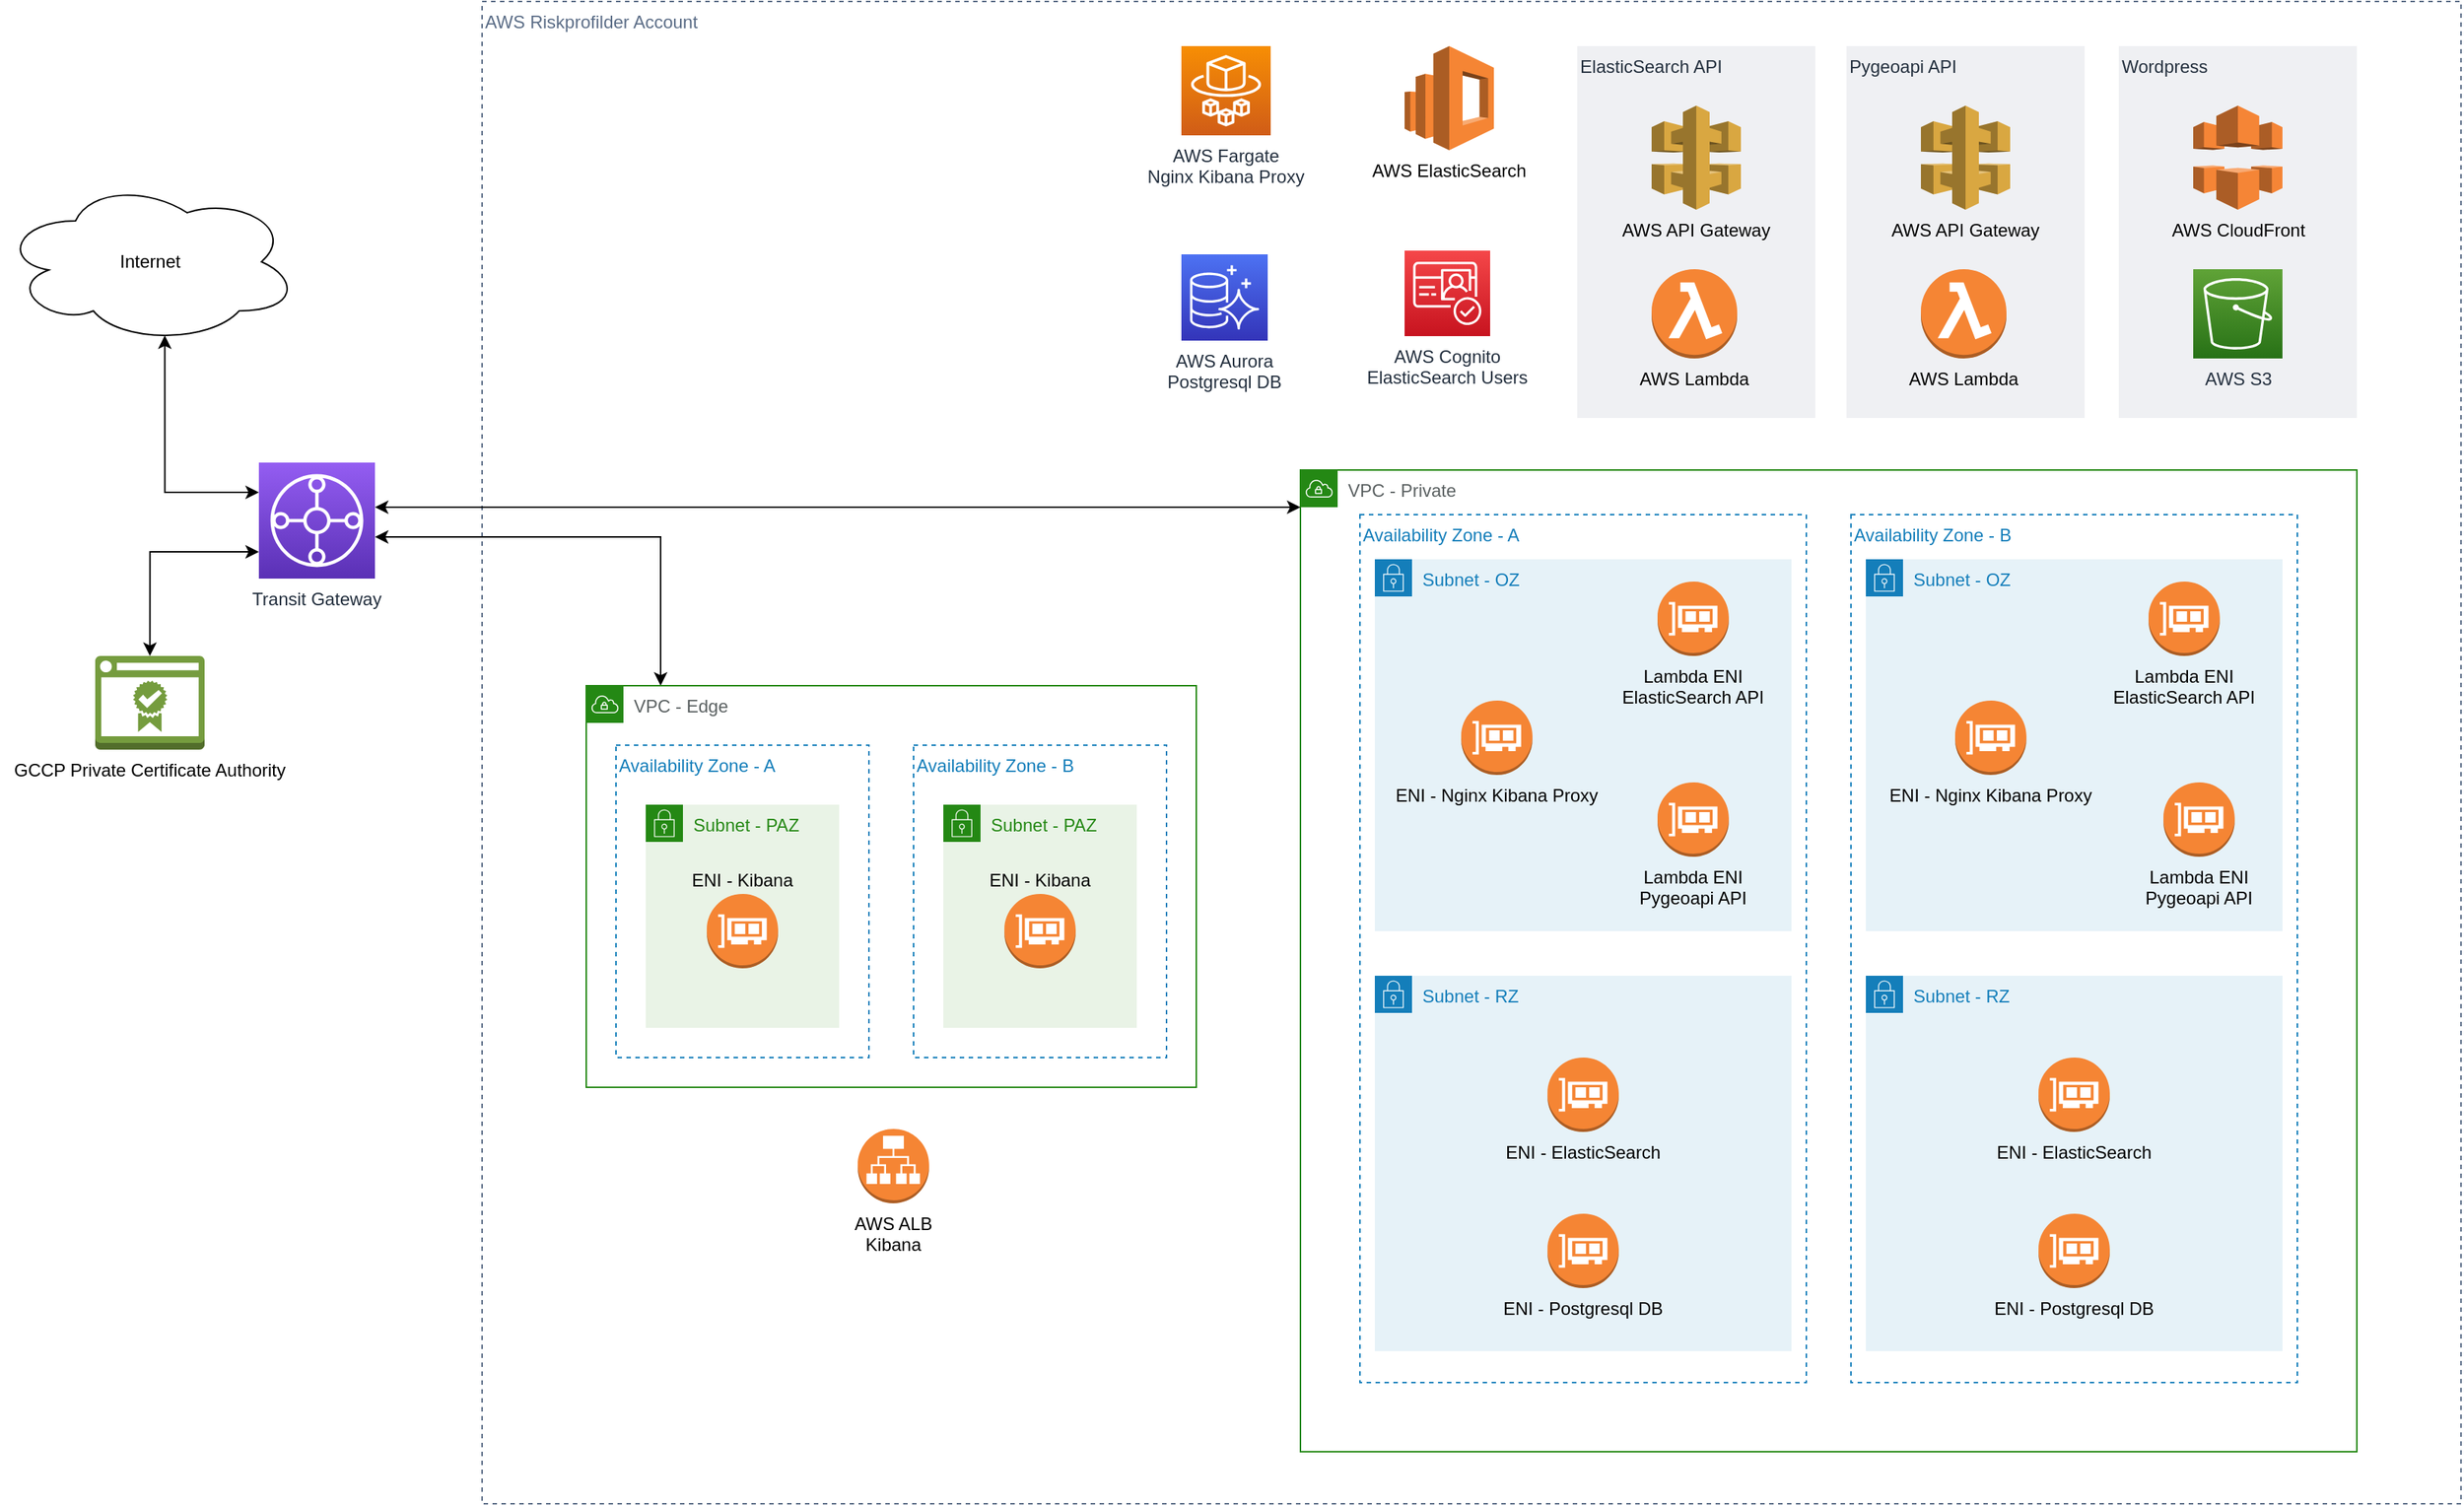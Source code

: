 <mxfile version="14.4.3" type="device"><diagram id="hRFbYOHeCeow71hb9mu3" name="Page-1"><mxGraphModel dx="2560" dy="862" grid="1" gridSize="10" guides="1" tooltips="1" connect="1" arrows="1" fold="1" page="0" pageScale="1" pageWidth="1100" pageHeight="850" background="#FFFFFF" math="0" shadow="0"><root><mxCell id="0"/><mxCell id="1" parent="0"/><mxCell id="OBFTsgKdTBAOhApYn5y8-22" value="AWS Riskprofilder Account" style="fillColor=none;strokeColor=#5A6C86;dashed=1;verticalAlign=top;fontStyle=0;fontColor=#5A6C86;align=left;" parent="1" vertex="1"><mxGeometry x="-650" y="20" width="1330" height="1010" as="geometry"/></mxCell><mxCell id="V7WVWCpH0-koTeBUoKDS-56" value="" style="edgeStyle=orthogonalEdgeStyle;rounded=0;orthogonalLoop=1;jettySize=auto;startArrow=classic;startFill=1;" parent="1" source="OBFTsgKdTBAOhApYn5y8-12" target="OBFTsgKdTBAOhApYn5y8-62" edge="1"><mxGeometry relative="1" as="geometry"><Array as="points"><mxPoint x="-530" y="380"/></Array></mxGeometry></mxCell><mxCell id="OBFTsgKdTBAOhApYn5y8-12" value="Transit Gateway" style="outlineConnect=0;fontColor=#232F3E;gradientColor=#945DF2;gradientDirection=north;fillColor=#5A30B5;strokeColor=#ffffff;dashed=0;verticalLabelPosition=bottom;verticalAlign=top;align=center;fontSize=12;fontStyle=0;aspect=fixed;shape=mxgraph.aws4.resourceIcon;resIcon=mxgraph.aws4.transit_gateway;" parent="1" vertex="1"><mxGeometry x="-800" y="330" width="78" height="78" as="geometry"/></mxCell><mxCell id="OBFTsgKdTBAOhApYn5y8-54" value="GCCP Private Certificate Authority" style="outlineConnect=0;dashed=0;verticalLabelPosition=bottom;verticalAlign=top;align=center;shape=mxgraph.aws3.certificate_manager_2;fillColor=#759C3E;gradientColor=none;" parent="1" vertex="1"><mxGeometry x="-910" y="460" width="73.5" height="63" as="geometry"/></mxCell><mxCell id="OBFTsgKdTBAOhApYn5y8-72" value="" style="group;align=left;" parent="1" vertex="1" connectable="0"><mxGeometry x="-580" y="480" width="410" height="270" as="geometry"/></mxCell><mxCell id="OBFTsgKdTBAOhApYn5y8-62" value="VPC - Edge" style="points=[[0,0],[0.25,0],[0.5,0],[0.75,0],[1,0],[1,0.25],[1,0.5],[1,0.75],[1,1],[0.75,1],[0.5,1],[0.25,1],[0,1],[0,0.75],[0,0.5],[0,0.25]];outlineConnect=0;gradientColor=none;whiteSpace=wrap;fontSize=12;fontStyle=0;shape=mxgraph.aws4.group;grIcon=mxgraph.aws4.group_vpc;strokeColor=#248814;fillColor=none;verticalAlign=top;align=left;spacingLeft=30;dashed=0;fontColor=#5A6061;" parent="OBFTsgKdTBAOhApYn5y8-72" vertex="1"><mxGeometry width="410" height="270" as="geometry"/></mxCell><mxCell id="OBFTsgKdTBAOhApYn5y8-64" value="Availability Zone - A" style="fillColor=none;strokeColor=#147EBA;dashed=1;verticalAlign=top;fontStyle=0;fontColor=#147EBA;align=left;" parent="OBFTsgKdTBAOhApYn5y8-72" vertex="1"><mxGeometry x="20" y="40" width="170" height="210" as="geometry"/></mxCell><mxCell id="OBFTsgKdTBAOhApYn5y8-65" value="Availability Zone - B" style="fillColor=none;strokeColor=#147EBA;dashed=1;verticalAlign=top;fontStyle=0;fontColor=#147EBA;align=left;" parent="OBFTsgKdTBAOhApYn5y8-72" vertex="1"><mxGeometry x="220" y="40" width="170" height="210" as="geometry"/></mxCell><mxCell id="OBFTsgKdTBAOhApYn5y8-66" value="Subnet - PAZ" style="points=[[0,0],[0.25,0],[0.5,0],[0.75,0],[1,0],[1,0.25],[1,0.5],[1,0.75],[1,1],[0.75,1],[0.5,1],[0.25,1],[0,1],[0,0.75],[0,0.5],[0,0.25]];outlineConnect=0;gradientColor=none;whiteSpace=wrap;fontSize=12;fontStyle=0;shape=mxgraph.aws4.group;grIcon=mxgraph.aws4.group_security_group;grStroke=0;strokeColor=#248814;fillColor=#E9F3E6;verticalAlign=top;align=left;spacingLeft=30;fontColor=#248814;dashed=0;" parent="OBFTsgKdTBAOhApYn5y8-72" vertex="1"><mxGeometry x="40" y="80" width="130" height="150" as="geometry"/></mxCell><mxCell id="OBFTsgKdTBAOhApYn5y8-67" value="Subnet - PAZ" style="points=[[0,0],[0.25,0],[0.5,0],[0.75,0],[1,0],[1,0.25],[1,0.5],[1,0.75],[1,1],[0.75,1],[0.5,1],[0.25,1],[0,1],[0,0.75],[0,0.5],[0,0.25]];outlineConnect=0;gradientColor=none;whiteSpace=wrap;fontSize=12;fontStyle=0;shape=mxgraph.aws4.group;grIcon=mxgraph.aws4.group_security_group;grStroke=0;strokeColor=#248814;fillColor=#E9F3E6;verticalAlign=top;align=left;spacingLeft=30;fontColor=#248814;dashed=0;" parent="OBFTsgKdTBAOhApYn5y8-72" vertex="1"><mxGeometry x="240" y="80" width="130" height="150" as="geometry"/></mxCell><mxCell id="V7WVWCpH0-koTeBUoKDS-15" value="ENI - Kibana" style="outlineConnect=0;dashed=0;verticalLabelPosition=top;verticalAlign=bottom;align=center;shape=mxgraph.aws3.elastic_network_interface;fillColor=#F58534;gradientColor=none;labelPosition=center;" parent="OBFTsgKdTBAOhApYn5y8-72" vertex="1"><mxGeometry x="81.04" y="140" width="47.92" height="50" as="geometry"/></mxCell><mxCell id="V7WVWCpH0-koTeBUoKDS-14" value="ENI - Kibana" style="outlineConnect=0;dashed=0;verticalLabelPosition=top;verticalAlign=bottom;align=center;shape=mxgraph.aws3.elastic_network_interface;fillColor=#F58534;gradientColor=none;labelPosition=center;" parent="OBFTsgKdTBAOhApYn5y8-72" vertex="1"><mxGeometry x="281.04" y="140" width="47.92" height="50" as="geometry"/></mxCell><mxCell id="OBFTsgKdTBAOhApYn5y8-73" value="" style="group;" parent="1" vertex="1" connectable="0"><mxGeometry x="-100" y="95" width="710" height="900" as="geometry"/></mxCell><mxCell id="OBFTsgKdTBAOhApYn5y8-23" value="VPC - Private" style="points=[[0,0],[0.25,0],[0.5,0],[0.75,0],[1,0],[1,0.25],[1,0.5],[1,0.75],[1,1],[0.75,1],[0.5,1],[0.25,1],[0,1],[0,0.75],[0,0.5],[0,0.25]];outlineConnect=0;gradientColor=none;whiteSpace=wrap;fontSize=12;fontStyle=0;shape=mxgraph.aws4.group;grIcon=mxgraph.aws4.group_vpc;strokeColor=#248814;fillColor=none;verticalAlign=top;align=left;spacingLeft=30;dashed=0;fontColor=#5A6061;" parent="OBFTsgKdTBAOhApYn5y8-73" vertex="1"><mxGeometry y="240" width="710" height="660" as="geometry"/></mxCell><mxCell id="OBFTsgKdTBAOhApYn5y8-41" value="Availability Zone - B" style="fillColor=none;strokeColor=#147EBA;dashed=1;verticalAlign=top;fontStyle=0;fontColor=#147EBA;align=left;" parent="OBFTsgKdTBAOhApYn5y8-73" vertex="1"><mxGeometry x="370" y="270" width="300" height="583.45" as="geometry"/></mxCell><mxCell id="OBFTsgKdTBAOhApYn5y8-24" value="Availability Zone - A" style="fillColor=none;strokeColor=#147EBA;dashed=1;verticalAlign=top;fontStyle=0;fontColor=#147EBA;align=left;" parent="OBFTsgKdTBAOhApYn5y8-73" vertex="1"><mxGeometry x="40" y="270" width="300" height="583.45" as="geometry"/></mxCell><mxCell id="OBFTsgKdTBAOhApYn5y8-27" value="Subnet - RZ" style="points=[[0,0],[0.25,0],[0.5,0],[0.75,0],[1,0],[1,0.25],[1,0.5],[1,0.75],[1,1],[0.75,1],[0.5,1],[0.25,1],[0,1],[0,0.75],[0,0.5],[0,0.25]];outlineConnect=0;gradientColor=none;whiteSpace=wrap;fontSize=12;fontStyle=0;shape=mxgraph.aws4.group;grIcon=mxgraph.aws4.group_security_group;grStroke=0;strokeColor=#147EBA;fillColor=#E6F2F8;verticalAlign=top;align=left;spacingLeft=30;fontColor=#147EBA;dashed=0;" parent="OBFTsgKdTBAOhApYn5y8-73" vertex="1"><mxGeometry x="50" y="580" width="280" height="252.41" as="geometry"/></mxCell><mxCell id="OBFTsgKdTBAOhApYn5y8-28" value="Subnet - OZ" style="points=[[0,0],[0.25,0],[0.5,0],[0.75,0],[1,0],[1,0.25],[1,0.5],[1,0.75],[1,1],[0.75,1],[0.5,1],[0.25,1],[0,1],[0,0.75],[0,0.5],[0,0.25]];outlineConnect=0;gradientColor=none;whiteSpace=wrap;fontSize=12;fontStyle=0;shape=mxgraph.aws4.group;grIcon=mxgraph.aws4.group_security_group;grStroke=0;strokeColor=#147EBA;fillColor=#E6F2F8;verticalAlign=top;align=left;spacingLeft=30;fontColor=#147EBA;dashed=0;" parent="OBFTsgKdTBAOhApYn5y8-73" vertex="1"><mxGeometry x="50" y="300" width="280" height="250" as="geometry"/></mxCell><mxCell id="OBFTsgKdTBAOhApYn5y8-31" value="Subnet - RZ" style="points=[[0,0],[0.25,0],[0.5,0],[0.75,0],[1,0],[1,0.25],[1,0.5],[1,0.75],[1,1],[0.75,1],[0.5,1],[0.25,1],[0,1],[0,0.75],[0,0.5],[0,0.25]];outlineConnect=0;gradientColor=none;whiteSpace=wrap;fontSize=12;fontStyle=0;shape=mxgraph.aws4.group;grIcon=mxgraph.aws4.group_security_group;grStroke=0;strokeColor=#147EBA;fillColor=#E6F2F8;verticalAlign=top;align=left;spacingLeft=30;fontColor=#147EBA;dashed=0;" parent="OBFTsgKdTBAOhApYn5y8-73" vertex="1"><mxGeometry x="380" y="580" width="280" height="252.41" as="geometry"/></mxCell><mxCell id="OBFTsgKdTBAOhApYn5y8-32" value="Subnet - OZ" style="points=[[0,0],[0.25,0],[0.5,0],[0.75,0],[1,0],[1,0.25],[1,0.5],[1,0.75],[1,1],[0.75,1],[0.5,1],[0.25,1],[0,1],[0,0.75],[0,0.5],[0,0.25]];outlineConnect=0;gradientColor=none;whiteSpace=wrap;fontSize=12;fontStyle=0;shape=mxgraph.aws4.group;grIcon=mxgraph.aws4.group_security_group;grStroke=0;strokeColor=#147EBA;fillColor=#E6F2F8;verticalAlign=top;align=left;spacingLeft=30;fontColor=#147EBA;dashed=0;" parent="OBFTsgKdTBAOhApYn5y8-73" vertex="1"><mxGeometry x="380" y="300" width="280" height="250" as="geometry"/></mxCell><mxCell id="V7WVWCpH0-koTeBUoKDS-19" value="ENI - Nginx Kibana Proxy" style="outlineConnect=0;dashed=0;verticalLabelPosition=bottom;verticalAlign=top;align=center;shape=mxgraph.aws3.elastic_network_interface;fillColor=#F58534;gradientColor=none;labelPosition=center;" parent="OBFTsgKdTBAOhApYn5y8-73" vertex="1"><mxGeometry x="108.04" y="395" width="47.92" height="50" as="geometry"/></mxCell><mxCell id="V7WVWCpH0-koTeBUoKDS-18" value="ENI - Nginx Kibana Proxy" style="outlineConnect=0;dashed=0;verticalLabelPosition=bottom;verticalAlign=top;align=center;shape=mxgraph.aws3.elastic_network_interface;fillColor=#F58534;gradientColor=none;labelPosition=center;" parent="OBFTsgKdTBAOhApYn5y8-73" vertex="1"><mxGeometry x="440" y="395" width="47.92" height="50" as="geometry"/></mxCell><mxCell id="V7WVWCpH0-koTeBUoKDS-21" value="AWS Aurora&#10;Postgresql DB" style="points=[[0,0,0],[0.25,0,0],[0.5,0,0],[0.75,0,0],[1,0,0],[0,1,0],[0.25,1,0],[0.5,1,0],[0.75,1,0],[1,1,0],[0,0.25,0],[0,0.5,0],[0,0.75,0],[1,0.25,0],[1,0.5,0],[1,0.75,0]];outlineConnect=0;fontColor=#232F3E;gradientColor=#4D72F3;gradientDirection=north;fillColor=#3334B9;strokeColor=#ffffff;dashed=0;verticalLabelPosition=bottom;verticalAlign=top;align=center;fontSize=12;fontStyle=0;aspect=fixed;shape=mxgraph.aws4.resourceIcon;resIcon=mxgraph.aws4.aurora;" parent="OBFTsgKdTBAOhApYn5y8-73" vertex="1"><mxGeometry x="-80.0" y="95" width="58" height="58" as="geometry"/></mxCell><mxCell id="V7WVWCpH0-koTeBUoKDS-22" value="ENI - Postgresql DB" style="outlineConnect=0;dashed=0;verticalLabelPosition=bottom;verticalAlign=top;align=center;shape=mxgraph.aws3.elastic_network_interface;fillColor=#F58534;gradientColor=none;labelPosition=center;" parent="OBFTsgKdTBAOhApYn5y8-73" vertex="1"><mxGeometry x="166.04" y="740" width="47.92" height="50" as="geometry"/></mxCell><mxCell id="V7WVWCpH0-koTeBUoKDS-23" value="ENI - ElasticSearch" style="outlineConnect=0;dashed=0;verticalLabelPosition=bottom;verticalAlign=top;align=center;shape=mxgraph.aws3.elastic_network_interface;fillColor=#F58534;gradientColor=none;labelPosition=center;" parent="OBFTsgKdTBAOhApYn5y8-73" vertex="1"><mxGeometry x="496.04" y="635" width="47.92" height="50" as="geometry"/></mxCell><mxCell id="V7WVWCpH0-koTeBUoKDS-28" value="ENI - Postgresql DB" style="outlineConnect=0;dashed=0;verticalLabelPosition=bottom;verticalAlign=top;align=center;shape=mxgraph.aws3.elastic_network_interface;fillColor=#F58534;gradientColor=none;labelPosition=center;" parent="OBFTsgKdTBAOhApYn5y8-73" vertex="1"><mxGeometry x="496.04" y="740" width="47.92" height="50" as="geometry"/></mxCell><mxCell id="V7WVWCpH0-koTeBUoKDS-50" value="Lambda ENI&#10;ElasticSearch API" style="outlineConnect=0;dashed=0;verticalLabelPosition=bottom;verticalAlign=top;align=center;shape=mxgraph.aws3.elastic_network_interface;fillColor=#F58534;gradientColor=none;labelPosition=center;" parent="OBFTsgKdTBAOhApYn5y8-73" vertex="1"><mxGeometry x="240" y="315" width="47.92" height="50" as="geometry"/></mxCell><mxCell id="V7WVWCpH0-koTeBUoKDS-51" value="Lambda ENI&#10;ElasticSearch API" style="outlineConnect=0;dashed=0;verticalLabelPosition=bottom;verticalAlign=top;align=center;shape=mxgraph.aws3.elastic_network_interface;fillColor=#F58534;gradientColor=none;labelPosition=center;" parent="OBFTsgKdTBAOhApYn5y8-73" vertex="1"><mxGeometry x="570" y="315" width="47.92" height="50" as="geometry"/></mxCell><mxCell id="V7WVWCpH0-koTeBUoKDS-52" value="Lambda ENI&#10;Pygeoapi API" style="outlineConnect=0;dashed=0;verticalLabelPosition=bottom;verticalAlign=top;align=center;shape=mxgraph.aws3.elastic_network_interface;fillColor=#F58534;gradientColor=none;labelPosition=center;" parent="OBFTsgKdTBAOhApYn5y8-73" vertex="1"><mxGeometry x="240" y="450" width="47.92" height="50" as="geometry"/></mxCell><mxCell id="V7WVWCpH0-koTeBUoKDS-53" value="Lambda ENI&#10;Pygeoapi API" style="outlineConnect=0;dashed=0;verticalLabelPosition=bottom;verticalAlign=top;align=center;shape=mxgraph.aws3.elastic_network_interface;fillColor=#F58534;gradientColor=none;labelPosition=center;" parent="OBFTsgKdTBAOhApYn5y8-73" vertex="1"><mxGeometry x="580" y="450" width="47.92" height="50" as="geometry"/></mxCell><mxCell id="V7WVWCpH0-koTeBUoKDS-27" value="ENI - ElasticSearch" style="outlineConnect=0;dashed=0;verticalLabelPosition=bottom;verticalAlign=top;align=center;shape=mxgraph.aws3.elastic_network_interface;fillColor=#F58534;gradientColor=none;labelPosition=center;" parent="OBFTsgKdTBAOhApYn5y8-73" vertex="1"><mxGeometry x="166.04" y="635" width="47.92" height="50" as="geometry"/></mxCell><mxCell id="V7WVWCpH0-koTeBUoKDS-63" value="" style="group;" parent="OBFTsgKdTBAOhApYn5y8-73" vertex="1" connectable="0"><mxGeometry x="186.04" y="-45" width="160" height="250" as="geometry"/></mxCell><mxCell id="V7WVWCpH0-koTeBUoKDS-64" value="ElasticSearch API" style="fillColor=#EFF0F3;strokeColor=none;dashed=0;verticalAlign=top;fontStyle=0;fontColor=#232F3D;align=left;" parent="V7WVWCpH0-koTeBUoKDS-63" vertex="1"><mxGeometry width="160" height="250" as="geometry"/></mxCell><mxCell id="V7WVWCpH0-koTeBUoKDS-65" value="AWS API Gateway" style="outlineConnect=0;dashed=0;verticalLabelPosition=bottom;verticalAlign=top;align=center;shape=mxgraph.aws3.api_gateway;fillColor=#D9A741;gradientColor=none;" parent="V7WVWCpH0-koTeBUoKDS-63" vertex="1"><mxGeometry x="50" y="40" width="60" height="70" as="geometry"/></mxCell><mxCell id="V7WVWCpH0-koTeBUoKDS-66" value="AWS Lambda" style="outlineConnect=0;dashed=0;verticalLabelPosition=bottom;verticalAlign=top;align=center;shape=mxgraph.aws3.lambda_function;fillColor=#F58534;gradientColor=none;" parent="V7WVWCpH0-koTeBUoKDS-63" vertex="1"><mxGeometry x="50" y="150" width="57.5" height="60" as="geometry"/></mxCell><mxCell id="V7WVWCpH0-koTeBUoKDS-62" value="" style="group;" parent="OBFTsgKdTBAOhApYn5y8-73" vertex="1" connectable="0"><mxGeometry x="370" y="-45" width="160" height="250" as="geometry"/></mxCell><mxCell id="V7WVWCpH0-koTeBUoKDS-61" value="Pygeoapi API" style="fillColor=#EFF0F3;strokeColor=none;dashed=0;verticalAlign=top;fontStyle=0;fontColor=#232F3D;align=left;" parent="V7WVWCpH0-koTeBUoKDS-62" vertex="1"><mxGeometry x="-3" width="160" height="250" as="geometry"/></mxCell><mxCell id="V7WVWCpH0-koTeBUoKDS-26" value="AWS API Gateway" style="outlineConnect=0;dashed=0;verticalLabelPosition=bottom;verticalAlign=top;align=center;shape=mxgraph.aws3.api_gateway;fillColor=#D9A741;gradientColor=none;" parent="V7WVWCpH0-koTeBUoKDS-62" vertex="1"><mxGeometry x="47" y="40" width="60" height="70" as="geometry"/></mxCell><mxCell id="V7WVWCpH0-koTeBUoKDS-29" value="AWS Lambda" style="outlineConnect=0;dashed=0;verticalLabelPosition=bottom;verticalAlign=top;align=center;shape=mxgraph.aws3.lambda_function;fillColor=#F58534;gradientColor=none;" parent="V7WVWCpH0-koTeBUoKDS-62" vertex="1"><mxGeometry x="47" y="150" width="57.5" height="60" as="geometry"/></mxCell><mxCell id="wEzQMkDf1KCq-49ZYsBy-1" value="AWS Cognito&#10;ElasticSearch Users" style="points=[[0,0,0],[0.25,0,0],[0.5,0,0],[0.75,0,0],[1,0,0],[0,1,0],[0.25,1,0],[0.5,1,0],[0.75,1,0],[1,1,0],[0,0.25,0],[0,0.5,0],[0,0.75,0],[1,0.25,0],[1,0.5,0],[1,0.75,0]];outlineConnect=0;fontColor=#232F3E;gradientColor=#F54749;gradientDirection=north;fillColor=#C7131F;strokeColor=#ffffff;dashed=0;verticalLabelPosition=bottom;verticalAlign=top;align=center;fontSize=12;fontStyle=0;aspect=fixed;shape=mxgraph.aws4.resourceIcon;resIcon=mxgraph.aws4.cognito;" parent="OBFTsgKdTBAOhApYn5y8-73" vertex="1"><mxGeometry x="70" y="92.5" width="57.5" height="57.5" as="geometry"/></mxCell><mxCell id="OBFTsgKdTBAOhApYn5y8-103" value="Internet" style="ellipse;shape=cloud;whiteSpace=wrap;align=center;" parent="1" vertex="1"><mxGeometry x="-973.25" y="140" width="200" height="110" as="geometry"/></mxCell><mxCell id="V7WVWCpH0-koTeBUoKDS-11" value="AWS ALB&#10;Kibana" style="outlineConnect=0;dashed=0;verticalLabelPosition=bottom;verticalAlign=top;align=center;shape=mxgraph.aws3.application_load_balancer;fillColor=#F58534;gradientColor=none;" parent="1" vertex="1"><mxGeometry x="-397.5" y="778" width="47.92" height="50" as="geometry"/></mxCell><mxCell id="V7WVWCpH0-koTeBUoKDS-57" value="" style="edgeStyle=orthogonalEdgeStyle;rounded=0;orthogonalLoop=1;jettySize=auto;startArrow=classic;startFill=1;" parent="1" source="OBFTsgKdTBAOhApYn5y8-12" target="OBFTsgKdTBAOhApYn5y8-23" edge="1"><mxGeometry relative="1" as="geometry"><mxPoint x="-630" y="80" as="sourcePoint"/><mxPoint x="40" y="290" as="targetPoint"/><Array as="points"><mxPoint x="-630" y="360"/><mxPoint x="-630" y="360"/></Array></mxGeometry></mxCell><mxCell id="V7WVWCpH0-koTeBUoKDS-58" value="" style="edgeStyle=orthogonalEdgeStyle;rounded=0;orthogonalLoop=1;jettySize=auto;startArrow=classic;startFill=1;exitX=0.55;exitY=0.95;exitDx=0;exitDy=0;exitPerimeter=0;" parent="1" source="OBFTsgKdTBAOhApYn5y8-103" target="OBFTsgKdTBAOhApYn5y8-12" edge="1"><mxGeometry relative="1" as="geometry"><mxPoint x="-780" y="540" as="sourcePoint"/><mxPoint x="-334" y="540" as="targetPoint"/><Array as="points"><mxPoint x="-863" y="350"/></Array></mxGeometry></mxCell><mxCell id="V7WVWCpH0-koTeBUoKDS-60" value="" style="edgeStyle=orthogonalEdgeStyle;rounded=0;orthogonalLoop=1;jettySize=auto;startArrow=classic;startFill=1;exitX=0.5;exitY=0;exitDx=0;exitDy=0;exitPerimeter=0;" parent="1" source="OBFTsgKdTBAOhApYn5y8-54" target="OBFTsgKdTBAOhApYn5y8-12" edge="1"><mxGeometry relative="1" as="geometry"><mxPoint x="-870" y="547.5" as="sourcePoint"/><mxPoint x="-720" y="425" as="targetPoint"/><Array as="points"><mxPoint x="-873" y="390"/></Array></mxGeometry></mxCell><mxCell id="V7WVWCpH0-koTeBUoKDS-24" value="AWS ElasticSearch" style="outlineConnect=0;dashed=0;verticalLabelPosition=bottom;verticalAlign=top;align=center;shape=mxgraph.aws3.elasticsearch_service;fillColor=#F58534;gradientColor=none;" parent="1" vertex="1"><mxGeometry x="-30" y="50" width="60" height="70" as="geometry"/></mxCell><mxCell id="V7WVWCpH0-koTeBUoKDS-20" value="AWS Fargate&#10;Nginx Kibana Proxy" style="points=[[0,0,0],[0.25,0,0],[0.5,0,0],[0.75,0,0],[1,0,0],[0,1,0],[0.25,1,0],[0.5,1,0],[0.75,1,0],[1,1,0],[0,0.25,0],[0,0.5,0],[0,0.75,0],[1,0.25,0],[1,0.5,0],[1,0.75,0]];outlineConnect=0;fontColor=#232F3E;gradientColor=#F78E04;gradientDirection=north;fillColor=#D05C17;strokeColor=#ffffff;dashed=0;verticalLabelPosition=bottom;verticalAlign=top;align=center;fontSize=12;fontStyle=0;aspect=fixed;shape=mxgraph.aws4.resourceIcon;resIcon=mxgraph.aws4.fargate;" parent="1" vertex="1"><mxGeometry x="-180" y="50" width="60" height="60" as="geometry"/></mxCell><mxCell id="LcNZUZvwnYxxJrySj0sv-5" value="" style="group;" parent="1" vertex="1" connectable="0"><mxGeometry x="450" y="50" width="160" height="250" as="geometry"/></mxCell><mxCell id="LcNZUZvwnYxxJrySj0sv-6" value="Wordpress" style="fillColor=#EFF0F3;strokeColor=none;dashed=0;verticalAlign=top;fontStyle=0;fontColor=#232F3D;align=left;" parent="LcNZUZvwnYxxJrySj0sv-5" vertex="1"><mxGeometry width="160" height="250" as="geometry"/></mxCell><mxCell id="LcNZUZvwnYxxJrySj0sv-10" value="AWS S3" style="points=[[0,0,0],[0.25,0,0],[0.5,0,0],[0.75,0,0],[1,0,0],[0,1,0],[0.25,1,0],[0.5,1,0],[0.75,1,0],[1,1,0],[0,0.25,0],[0,0.5,0],[0,0.75,0],[1,0.25,0],[1,0.5,0],[1,0.75,0]];outlineConnect=0;fontColor=#232F3E;gradientColor=#60A337;gradientDirection=north;fillColor=#277116;strokeColor=#ffffff;dashed=0;verticalLabelPosition=bottom;verticalAlign=top;align=center;html=1;fontSize=12;fontStyle=0;aspect=fixed;shape=mxgraph.aws4.resourceIcon;resIcon=mxgraph.aws4.s3;" parent="LcNZUZvwnYxxJrySj0sv-5" vertex="1"><mxGeometry x="50" y="150" width="60" height="60" as="geometry"/></mxCell><mxCell id="LcNZUZvwnYxxJrySj0sv-11" value="AWS CloudFront" style="outlineConnect=0;dashed=0;verticalLabelPosition=bottom;verticalAlign=top;align=center;html=1;shape=mxgraph.aws3.cloudfront;fillColor=#F58536;gradientColor=none;" parent="LcNZUZvwnYxxJrySj0sv-5" vertex="1"><mxGeometry x="50" y="40" width="60" height="70" as="geometry"/></mxCell></root></mxGraphModel></diagram></mxfile>